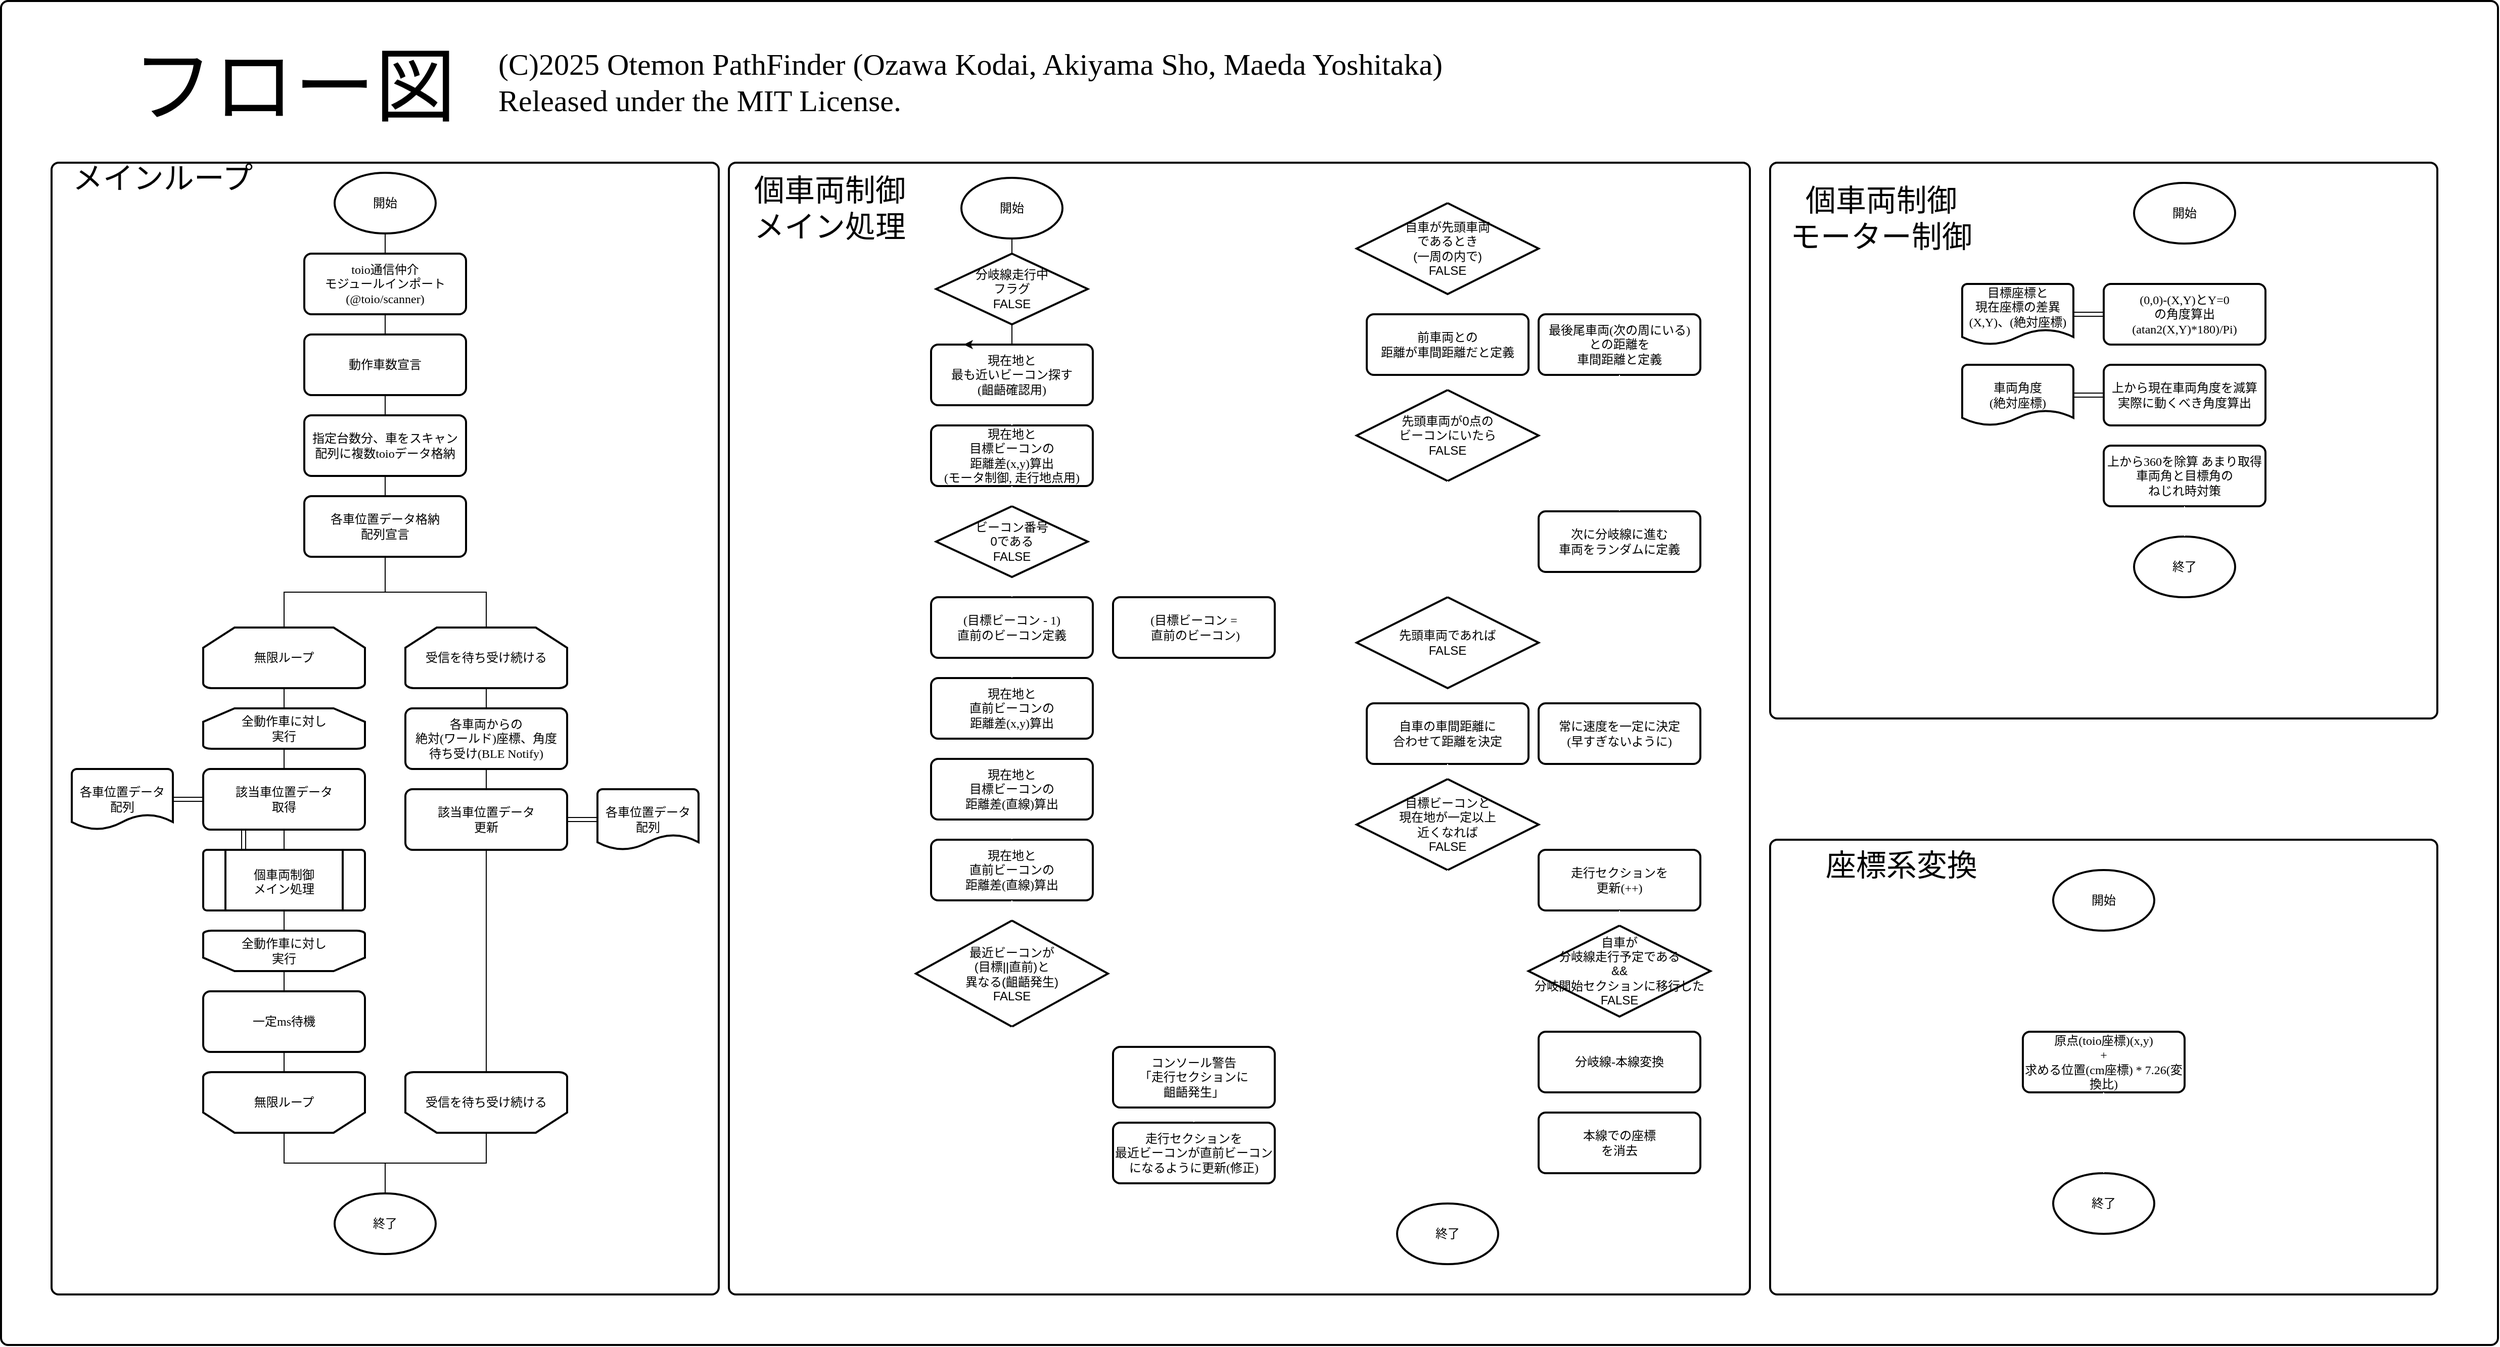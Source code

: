 <mxfile version="26.0.11">
  <diagram id="C5RBs43oDa-KdzZeNtuy" name="Page-1">
    <mxGraphModel dx="5082" dy="3039" grid="1" gridSize="10" guides="1" tooltips="1" connect="1" arrows="1" fold="1" page="1" pageScale="1" pageWidth="827" pageHeight="1169" math="0" shadow="0" adaptiveColors="simple">
      <root>
        <mxCell id="WIyWlLk6GJQsqaUBKTNV-0" />
        <mxCell id="WIyWlLk6GJQsqaUBKTNV-1" parent="WIyWlLk6GJQsqaUBKTNV-0" />
        <mxCell id="FMK7eZoFoLXm6QS3iG0V-78" value="" style="rounded=1;whiteSpace=wrap;html=1;absoluteArcSize=1;arcSize=14;strokeWidth=2;glass=0;fontFamily=Cica;movable=1;resizable=1;rotatable=1;deletable=1;editable=1;locked=0;connectable=1;labelBackgroundColor=none;" parent="WIyWlLk6GJQsqaUBKTNV-1" vertex="1">
          <mxGeometry x="-190" y="-170" width="2470" height="1330" as="geometry" />
        </mxCell>
        <mxCell id="FMK7eZoFoLXm6QS3iG0V-66" value="" style="rounded=1;whiteSpace=wrap;html=1;absoluteArcSize=1;arcSize=14;strokeWidth=2;glass=0;fontFamily=Cica;labelBackgroundColor=none;" parent="WIyWlLk6GJQsqaUBKTNV-1" vertex="1">
          <mxGeometry x="530" y="-10" width="1010" height="1120" as="geometry" />
        </mxCell>
        <mxCell id="FMK7eZoFoLXm6QS3iG0V-54" value="" style="rounded=1;whiteSpace=wrap;html=1;absoluteArcSize=1;arcSize=14;strokeWidth=2;glass=0;fontFamily=Cica;labelBackgroundColor=none;" parent="WIyWlLk6GJQsqaUBKTNV-1" vertex="1">
          <mxGeometry x="-140" y="-10" width="660" height="1120" as="geometry" />
        </mxCell>
        <mxCell id="FMK7eZoFoLXm6QS3iG0V-44" style="edgeStyle=orthogonalEdgeStyle;rounded=0;orthogonalLoop=1;jettySize=auto;html=1;entryX=0.5;entryY=0;entryDx=0;entryDy=0;fontFamily=Cica;endArrow=none;startFill=0;labelBackgroundColor=none;fontColor=default;" parent="WIyWlLk6GJQsqaUBKTNV-1" source="FMK7eZoFoLXm6QS3iG0V-0" target="FMK7eZoFoLXm6QS3iG0V-42" edge="1">
          <mxGeometry relative="1" as="geometry" />
        </mxCell>
        <mxCell id="FMK7eZoFoLXm6QS3iG0V-0" value="&lt;font&gt;開始&lt;/font&gt;" style="strokeWidth=2;html=1;shape=mxgraph.flowchart.start_1;whiteSpace=wrap;hachureGap=4;fontFamily=Cica;labelBackgroundColor=none;" parent="WIyWlLk6GJQsqaUBKTNV-1" vertex="1">
          <mxGeometry x="140" width="100" height="60" as="geometry" />
        </mxCell>
        <mxCell id="FMK7eZoFoLXm6QS3iG0V-1" value="各車位置データ&lt;div&gt;配列&lt;/div&gt;" style="strokeWidth=2;html=1;shape=mxgraph.flowchart.document2;whiteSpace=wrap;size=0.25;hachureGap=4;fontFamily=Cica;labelBackgroundColor=none;" parent="WIyWlLk6GJQsqaUBKTNV-1" vertex="1">
          <mxGeometry x="400" y="610" width="100" height="60" as="geometry" />
        </mxCell>
        <mxCell id="FMK7eZoFoLXm6QS3iG0V-2" value="&lt;font&gt;終了&lt;/font&gt;" style="strokeWidth=2;html=1;shape=mxgraph.flowchart.start_1;whiteSpace=wrap;hachureGap=4;fontFamily=Cica;labelBackgroundColor=none;" parent="WIyWlLk6GJQsqaUBKTNV-1" vertex="1">
          <mxGeometry x="140" y="1010" width="100" height="60" as="geometry" />
        </mxCell>
        <mxCell id="FMK7eZoFoLXm6QS3iG0V-41" style="edgeStyle=orthogonalEdgeStyle;rounded=0;orthogonalLoop=1;jettySize=auto;html=1;exitX=0.5;exitY=1;exitDx=0;exitDy=0;entryX=0.5;entryY=0;entryDx=0;entryDy=0;fontFamily=Cica;endArrow=none;startFill=0;labelBackgroundColor=none;fontColor=default;" parent="WIyWlLk6GJQsqaUBKTNV-1" source="FMK7eZoFoLXm6QS3iG0V-4" target="FMK7eZoFoLXm6QS3iG0V-7" edge="1">
          <mxGeometry relative="1" as="geometry" />
        </mxCell>
        <mxCell id="FMK7eZoFoLXm6QS3iG0V-4" value="&lt;font&gt;指定台数分、車をスキャン&lt;/font&gt;&lt;div&gt;&lt;font&gt;配列に複数toioデータ格納&lt;/font&gt;&lt;/div&gt;" style="rounded=1;whiteSpace=wrap;html=1;absoluteArcSize=1;arcSize=14;strokeWidth=2;fontFamily=Cica;labelBackgroundColor=none;" parent="WIyWlLk6GJQsqaUBKTNV-1" vertex="1">
          <mxGeometry x="110" y="240" width="160" height="60" as="geometry" />
        </mxCell>
        <mxCell id="FMK7eZoFoLXm6QS3iG0V-29" style="edgeStyle=orthogonalEdgeStyle;rounded=0;orthogonalLoop=1;jettySize=auto;html=1;exitX=0.5;exitY=1;exitDx=0;exitDy=0;entryX=0.5;entryY=0;entryDx=0;entryDy=0;fontFamily=Cica;endArrow=none;startFill=0;labelBackgroundColor=none;fontColor=default;" parent="WIyWlLk6GJQsqaUBKTNV-1" source="FMK7eZoFoLXm6QS3iG0V-5" target="FMK7eZoFoLXm6QS3iG0V-25" edge="1">
          <mxGeometry relative="1" as="geometry" />
        </mxCell>
        <mxCell id="FMK7eZoFoLXm6QS3iG0V-5" value="各車両からの&lt;div&gt;絶対(ワールド)&lt;span style=&quot;background-color: transparent; color: light-dark(rgb(0, 0, 0), rgb(255, 255, 255));&quot;&gt;座標、角度&lt;/span&gt;&lt;/div&gt;&lt;div&gt;&lt;span style=&quot;background-color: transparent; color: light-dark(rgb(0, 0, 0), rgb(255, 255, 255));&quot;&gt;待ち受け(BLE Notify)&lt;/span&gt;&lt;/div&gt;" style="rounded=1;whiteSpace=wrap;html=1;absoluteArcSize=1;arcSize=14;strokeWidth=2;fontFamily=Cica;labelBackgroundColor=none;" parent="WIyWlLk6GJQsqaUBKTNV-1" vertex="1">
          <mxGeometry x="210" y="530" width="160" height="60" as="geometry" />
        </mxCell>
        <mxCell id="FMK7eZoFoLXm6QS3iG0V-6" value="&lt;font&gt;一定ms待機&lt;/font&gt;" style="rounded=1;whiteSpace=wrap;html=1;absoluteArcSize=1;arcSize=14;strokeWidth=2;fontFamily=Cica;labelBackgroundColor=none;" parent="WIyWlLk6GJQsqaUBKTNV-1" vertex="1">
          <mxGeometry x="10" y="810" width="160" height="60" as="geometry" />
        </mxCell>
        <mxCell id="FMK7eZoFoLXm6QS3iG0V-46" style="edgeStyle=orthogonalEdgeStyle;rounded=0;orthogonalLoop=1;jettySize=auto;html=1;fontFamily=Cica;endArrow=none;startFill=0;labelBackgroundColor=none;fontColor=default;" parent="WIyWlLk6GJQsqaUBKTNV-1" source="FMK7eZoFoLXm6QS3iG0V-7" target="FMK7eZoFoLXm6QS3iG0V-13" edge="1">
          <mxGeometry relative="1" as="geometry" />
        </mxCell>
        <mxCell id="FMK7eZoFoLXm6QS3iG0V-47" style="edgeStyle=orthogonalEdgeStyle;rounded=0;orthogonalLoop=1;jettySize=auto;html=1;fontFamily=Cica;endArrow=none;startFill=0;labelBackgroundColor=none;fontColor=default;" parent="WIyWlLk6GJQsqaUBKTNV-1" source="FMK7eZoFoLXm6QS3iG0V-7" target="FMK7eZoFoLXm6QS3iG0V-21" edge="1">
          <mxGeometry relative="1" as="geometry" />
        </mxCell>
        <mxCell id="FMK7eZoFoLXm6QS3iG0V-7" value="&lt;font&gt;各車位置データ格納&lt;/font&gt;&lt;div&gt;&lt;font&gt;配列&lt;/font&gt;&lt;span style=&quot;background-color: transparent; color: light-dark(rgb(0, 0, 0), rgb(255, 255, 255));&quot;&gt;宣言&lt;/span&gt;&lt;/div&gt;" style="rounded=1;whiteSpace=wrap;html=1;absoluteArcSize=1;arcSize=14;strokeWidth=2;fontFamily=Cica;labelBackgroundColor=none;" parent="WIyWlLk6GJQsqaUBKTNV-1" vertex="1">
          <mxGeometry x="110" y="320" width="160" height="60" as="geometry" />
        </mxCell>
        <mxCell id="FMK7eZoFoLXm6QS3iG0V-12" value="個車両制御&lt;div&gt;メイン処理&lt;/div&gt;" style="verticalLabelPosition=bottom;verticalAlign=top;html=1;shape=process;whiteSpace=wrap;rounded=1;size=0.14;arcSize=6;spacing=0;spacingBottom=14;spacingTop=-47;strokeWidth=2;fontFamily=Cica;labelBackgroundColor=none;" parent="WIyWlLk6GJQsqaUBKTNV-1" vertex="1">
          <mxGeometry x="10" y="670" width="160" height="60" as="geometry" />
        </mxCell>
        <mxCell id="FMK7eZoFoLXm6QS3iG0V-13" value="無限ループ" style="strokeWidth=2;html=1;shape=mxgraph.flowchart.loop_limit;whiteSpace=wrap;fontFamily=Cica;labelBackgroundColor=none;" parent="WIyWlLk6GJQsqaUBKTNV-1" vertex="1">
          <mxGeometry x="10" y="450" width="160" height="60" as="geometry" />
        </mxCell>
        <mxCell id="FMK7eZoFoLXm6QS3iG0V-37" style="edgeStyle=orthogonalEdgeStyle;rounded=0;orthogonalLoop=1;jettySize=auto;html=1;fontFamily=Cica;endArrow=none;startFill=0;labelBackgroundColor=none;fontColor=default;" parent="WIyWlLk6GJQsqaUBKTNV-1" source="FMK7eZoFoLXm6QS3iG0V-16" target="FMK7eZoFoLXm6QS3iG0V-2" edge="1">
          <mxGeometry relative="1" as="geometry">
            <Array as="points">
              <mxPoint x="90" y="980" />
              <mxPoint x="190" y="980" />
            </Array>
          </mxGeometry>
        </mxCell>
        <mxCell id="FMK7eZoFoLXm6QS3iG0V-16" value="無限ループ" style="strokeWidth=2;html=1;shape=mxgraph.flowchart.loop_limit;whiteSpace=wrap;flipH=1;flipV=1;fontFamily=Cica;labelBackgroundColor=none;" parent="WIyWlLk6GJQsqaUBKTNV-1" vertex="1">
          <mxGeometry x="10" y="890" width="160" height="60" as="geometry" />
        </mxCell>
        <mxCell id="FMK7eZoFoLXm6QS3iG0V-40" style="edgeStyle=orthogonalEdgeStyle;rounded=0;orthogonalLoop=1;jettySize=auto;html=1;entryX=0.5;entryY=0;entryDx=0;entryDy=0;fontFamily=Cica;endArrow=none;startFill=0;labelBackgroundColor=none;fontColor=default;" parent="WIyWlLk6GJQsqaUBKTNV-1" source="FMK7eZoFoLXm6QS3iG0V-17" target="FMK7eZoFoLXm6QS3iG0V-4" edge="1">
          <mxGeometry relative="1" as="geometry" />
        </mxCell>
        <mxCell id="FMK7eZoFoLXm6QS3iG0V-17" value="動作車数宣言" style="rounded=1;whiteSpace=wrap;html=1;absoluteArcSize=1;arcSize=14;strokeWidth=2;fontFamily=Cica;labelBackgroundColor=none;" parent="WIyWlLk6GJQsqaUBKTNV-1" vertex="1">
          <mxGeometry x="110" y="160" width="160" height="60" as="geometry" />
        </mxCell>
        <mxCell id="FMK7eZoFoLXm6QS3iG0V-32" style="edgeStyle=orthogonalEdgeStyle;rounded=0;orthogonalLoop=1;jettySize=auto;html=1;exitX=0.5;exitY=1;exitDx=0;exitDy=0;exitPerimeter=0;entryX=0.5;entryY=0;entryDx=0;entryDy=0;fontFamily=Cica;endArrow=none;startFill=0;labelBackgroundColor=none;fontColor=default;" parent="WIyWlLk6GJQsqaUBKTNV-1" source="FMK7eZoFoLXm6QS3iG0V-18" target="FMK7eZoFoLXm6QS3iG0V-27" edge="1">
          <mxGeometry relative="1" as="geometry" />
        </mxCell>
        <mxCell id="FMK7eZoFoLXm6QS3iG0V-18" value="全動作車に対し&lt;div&gt;実行&lt;/div&gt;" style="strokeWidth=2;html=1;shape=mxgraph.flowchart.loop_limit;whiteSpace=wrap;fontFamily=Cica;labelBackgroundColor=none;" parent="WIyWlLk6GJQsqaUBKTNV-1" vertex="1">
          <mxGeometry x="10" y="530" width="160" height="40" as="geometry" />
        </mxCell>
        <mxCell id="FMK7eZoFoLXm6QS3iG0V-35" style="edgeStyle=orthogonalEdgeStyle;rounded=0;orthogonalLoop=1;jettySize=auto;html=1;exitX=0.5;exitY=0;exitDx=0;exitDy=0;exitPerimeter=0;entryX=0.5;entryY=0;entryDx=0;entryDy=0;fontFamily=Cica;endArrow=none;startFill=0;labelBackgroundColor=none;fontColor=default;" parent="WIyWlLk6GJQsqaUBKTNV-1" source="FMK7eZoFoLXm6QS3iG0V-20" target="FMK7eZoFoLXm6QS3iG0V-6" edge="1">
          <mxGeometry relative="1" as="geometry" />
        </mxCell>
        <mxCell id="FMK7eZoFoLXm6QS3iG0V-20" value="全動作車に対し&lt;div&gt;実行&lt;/div&gt;" style="strokeWidth=2;html=1;shape=mxgraph.flowchart.loop_limit;whiteSpace=wrap;flipV=1;fontFamily=Cica;labelBackgroundColor=none;" parent="WIyWlLk6GJQsqaUBKTNV-1" vertex="1">
          <mxGeometry x="10" y="750" width="160" height="40" as="geometry" />
        </mxCell>
        <mxCell id="FMK7eZoFoLXm6QS3iG0V-30" style="edgeStyle=orthogonalEdgeStyle;rounded=0;orthogonalLoop=1;jettySize=auto;html=1;exitX=0.5;exitY=1;exitDx=0;exitDy=0;exitPerimeter=0;entryX=0.5;entryY=0;entryDx=0;entryDy=0;fontFamily=Cica;endArrow=none;startFill=0;labelBackgroundColor=none;fontColor=default;" parent="WIyWlLk6GJQsqaUBKTNV-1" source="FMK7eZoFoLXm6QS3iG0V-21" target="FMK7eZoFoLXm6QS3iG0V-5" edge="1">
          <mxGeometry relative="1" as="geometry" />
        </mxCell>
        <mxCell id="FMK7eZoFoLXm6QS3iG0V-21" value="受信を待ち受け続ける" style="strokeWidth=2;html=1;shape=mxgraph.flowchart.loop_limit;whiteSpace=wrap;fontFamily=Cica;labelBackgroundColor=none;" parent="WIyWlLk6GJQsqaUBKTNV-1" vertex="1">
          <mxGeometry x="210" y="450" width="160" height="60" as="geometry" />
        </mxCell>
        <mxCell id="FMK7eZoFoLXm6QS3iG0V-22" value="受信を待ち受け続ける" style="strokeWidth=2;html=1;shape=mxgraph.flowchart.loop_limit;whiteSpace=wrap;flipH=1;flipV=1;fontFamily=Cica;labelBackgroundColor=none;" parent="WIyWlLk6GJQsqaUBKTNV-1" vertex="1">
          <mxGeometry x="210" y="890" width="160" height="60" as="geometry" />
        </mxCell>
        <mxCell id="FMK7eZoFoLXm6QS3iG0V-25" value="&lt;font&gt;該当車位置データ&lt;/font&gt;&lt;div&gt;更新&lt;/div&gt;" style="rounded=1;whiteSpace=wrap;html=1;absoluteArcSize=1;arcSize=14;strokeWidth=2;fontFamily=Cica;labelBackgroundColor=none;" parent="WIyWlLk6GJQsqaUBKTNV-1" vertex="1">
          <mxGeometry x="210" y="610" width="160" height="60" as="geometry" />
        </mxCell>
        <mxCell id="FMK7eZoFoLXm6QS3iG0V-33" style="edgeStyle=orthogonalEdgeStyle;rounded=0;orthogonalLoop=1;jettySize=auto;html=1;exitX=0.5;exitY=1;exitDx=0;exitDy=0;entryX=0.5;entryY=0;entryDx=0;entryDy=0;fontFamily=Cica;endArrow=none;startFill=0;labelBackgroundColor=none;fontColor=default;" parent="WIyWlLk6GJQsqaUBKTNV-1" source="FMK7eZoFoLXm6QS3iG0V-27" target="FMK7eZoFoLXm6QS3iG0V-12" edge="1">
          <mxGeometry relative="1" as="geometry" />
        </mxCell>
        <mxCell id="FMK7eZoFoLXm6QS3iG0V-51" style="edgeStyle=orthogonalEdgeStyle;rounded=0;orthogonalLoop=1;jettySize=auto;html=1;exitX=0.25;exitY=1;exitDx=0;exitDy=0;entryX=0.25;entryY=0;entryDx=0;entryDy=0;shape=link;fontFamily=Cica;labelBackgroundColor=none;fontColor=default;" parent="WIyWlLk6GJQsqaUBKTNV-1" source="FMK7eZoFoLXm6QS3iG0V-27" target="FMK7eZoFoLXm6QS3iG0V-12" edge="1">
          <mxGeometry relative="1" as="geometry" />
        </mxCell>
        <mxCell id="FMK7eZoFoLXm6QS3iG0V-27" value="&lt;font&gt;該当車位置データ&lt;/font&gt;&lt;div&gt;取得&lt;/div&gt;" style="rounded=1;whiteSpace=wrap;html=1;absoluteArcSize=1;arcSize=14;strokeWidth=2;fontFamily=Cica;labelBackgroundColor=none;" parent="WIyWlLk6GJQsqaUBKTNV-1" vertex="1">
          <mxGeometry x="10" y="590" width="160" height="60" as="geometry" />
        </mxCell>
        <mxCell id="FMK7eZoFoLXm6QS3iG0V-28" style="edgeStyle=orthogonalEdgeStyle;rounded=0;orthogonalLoop=1;jettySize=auto;html=1;entryX=0.5;entryY=1;entryDx=0;entryDy=0;entryPerimeter=0;fontFamily=Cica;endArrow=none;startFill=0;labelBackgroundColor=none;fontColor=default;" parent="WIyWlLk6GJQsqaUBKTNV-1" source="FMK7eZoFoLXm6QS3iG0V-25" target="FMK7eZoFoLXm6QS3iG0V-22" edge="1">
          <mxGeometry relative="1" as="geometry" />
        </mxCell>
        <mxCell id="FMK7eZoFoLXm6QS3iG0V-31" style="edgeStyle=orthogonalEdgeStyle;rounded=0;orthogonalLoop=1;jettySize=auto;html=1;exitX=0.5;exitY=1;exitDx=0;exitDy=0;exitPerimeter=0;entryX=0.5;entryY=0;entryDx=0;entryDy=0;entryPerimeter=0;fontFamily=Cica;endArrow=none;startFill=0;labelBackgroundColor=none;fontColor=default;" parent="WIyWlLk6GJQsqaUBKTNV-1" source="FMK7eZoFoLXm6QS3iG0V-13" target="FMK7eZoFoLXm6QS3iG0V-18" edge="1">
          <mxGeometry relative="1" as="geometry" />
        </mxCell>
        <mxCell id="FMK7eZoFoLXm6QS3iG0V-34" style="edgeStyle=orthogonalEdgeStyle;rounded=0;orthogonalLoop=1;jettySize=auto;html=1;exitX=0.5;exitY=1;exitDx=0;exitDy=0;entryX=0.5;entryY=1;entryDx=0;entryDy=0;entryPerimeter=0;fontFamily=Cica;endArrow=none;startFill=0;labelBackgroundColor=none;fontColor=default;" parent="WIyWlLk6GJQsqaUBKTNV-1" source="FMK7eZoFoLXm6QS3iG0V-12" target="FMK7eZoFoLXm6QS3iG0V-20" edge="1">
          <mxGeometry relative="1" as="geometry" />
        </mxCell>
        <mxCell id="FMK7eZoFoLXm6QS3iG0V-36" style="edgeStyle=orthogonalEdgeStyle;rounded=0;orthogonalLoop=1;jettySize=auto;html=1;exitX=0.5;exitY=1;exitDx=0;exitDy=0;entryX=0.5;entryY=1;entryDx=0;entryDy=0;entryPerimeter=0;fontFamily=Cica;endArrow=none;startFill=0;labelBackgroundColor=none;fontColor=default;" parent="WIyWlLk6GJQsqaUBKTNV-1" source="FMK7eZoFoLXm6QS3iG0V-6" target="FMK7eZoFoLXm6QS3iG0V-16" edge="1">
          <mxGeometry relative="1" as="geometry" />
        </mxCell>
        <mxCell id="FMK7eZoFoLXm6QS3iG0V-38" style="edgeStyle=orthogonalEdgeStyle;rounded=0;orthogonalLoop=1;jettySize=auto;html=1;entryX=0.5;entryY=0;entryDx=0;entryDy=0;entryPerimeter=0;fontFamily=Cica;endArrow=none;startFill=0;labelBackgroundColor=none;fontColor=default;" parent="WIyWlLk6GJQsqaUBKTNV-1" source="FMK7eZoFoLXm6QS3iG0V-22" target="FMK7eZoFoLXm6QS3iG0V-2" edge="1">
          <mxGeometry relative="1" as="geometry">
            <Array as="points">
              <mxPoint x="290" y="980" />
              <mxPoint x="190" y="980" />
            </Array>
          </mxGeometry>
        </mxCell>
        <mxCell id="FMK7eZoFoLXm6QS3iG0V-43" style="edgeStyle=orthogonalEdgeStyle;rounded=0;orthogonalLoop=1;jettySize=auto;html=1;entryX=0.5;entryY=0;entryDx=0;entryDy=0;fontFamily=Cica;endArrow=none;startFill=0;labelBackgroundColor=none;fontColor=default;" parent="WIyWlLk6GJQsqaUBKTNV-1" source="FMK7eZoFoLXm6QS3iG0V-42" target="FMK7eZoFoLXm6QS3iG0V-17" edge="1">
          <mxGeometry relative="1" as="geometry" />
        </mxCell>
        <mxCell id="FMK7eZoFoLXm6QS3iG0V-42" value="&lt;div&gt;toio通信仲介&lt;/div&gt;モジュールインポート&lt;div&gt;(@toio/scanner)&lt;/div&gt;" style="rounded=1;whiteSpace=wrap;html=1;absoluteArcSize=1;arcSize=14;strokeWidth=2;fontFamily=Cica;labelBackgroundColor=none;" parent="WIyWlLk6GJQsqaUBKTNV-1" vertex="1">
          <mxGeometry x="110" y="80" width="160" height="60" as="geometry" />
        </mxCell>
        <mxCell id="FMK7eZoFoLXm6QS3iG0V-48" style="edgeStyle=orthogonalEdgeStyle;rounded=0;orthogonalLoop=1;jettySize=auto;html=1;entryX=0;entryY=0.5;entryDx=0;entryDy=0;entryPerimeter=0;shape=link;endArrow=block;endFill=0;endWidth=7.949;fontFamily=Cica;labelBackgroundColor=none;fontColor=default;" parent="WIyWlLk6GJQsqaUBKTNV-1" source="FMK7eZoFoLXm6QS3iG0V-25" target="FMK7eZoFoLXm6QS3iG0V-1" edge="1">
          <mxGeometry relative="1" as="geometry" />
        </mxCell>
        <mxCell id="FMK7eZoFoLXm6QS3iG0V-50" style="edgeStyle=orthogonalEdgeStyle;rounded=0;orthogonalLoop=1;jettySize=auto;html=1;entryX=0;entryY=0.5;entryDx=0;entryDy=0;shape=link;fontFamily=Cica;labelBackgroundColor=none;fontColor=default;" parent="WIyWlLk6GJQsqaUBKTNV-1" source="FMK7eZoFoLXm6QS3iG0V-49" target="FMK7eZoFoLXm6QS3iG0V-27" edge="1">
          <mxGeometry relative="1" as="geometry" />
        </mxCell>
        <mxCell id="FMK7eZoFoLXm6QS3iG0V-49" value="各車位置データ&lt;div&gt;配列&lt;/div&gt;" style="strokeWidth=2;html=1;shape=mxgraph.flowchart.document2;whiteSpace=wrap;size=0.25;hachureGap=4;fontFamily=Cica;labelBackgroundColor=none;" parent="WIyWlLk6GJQsqaUBKTNV-1" vertex="1">
          <mxGeometry x="-120" y="590" width="100" height="60" as="geometry" />
        </mxCell>
        <mxCell id="FMK7eZoFoLXm6QS3iG0V-55" value="メインループ" style="text;html=1;align=center;verticalAlign=middle;whiteSpace=wrap;rounded=0;fontSize=30;fontFamily=Cica;labelBackgroundColor=none;" parent="WIyWlLk6GJQsqaUBKTNV-1" vertex="1">
          <mxGeometry x="-140" y="-10" width="220" height="30" as="geometry" />
        </mxCell>
        <mxCell id="FMK7eZoFoLXm6QS3iG0V-67" value="個車両制御&lt;div&gt;メイン処理&lt;/div&gt;" style="text;html=1;align=center;verticalAlign=middle;whiteSpace=wrap;rounded=0;fontSize=30;fontFamily=Cica;labelBackgroundColor=none;" parent="WIyWlLk6GJQsqaUBKTNV-1" vertex="1">
          <mxGeometry x="520" y="20" width="220" height="30" as="geometry" />
        </mxCell>
        <mxCell id="FMK7eZoFoLXm6QS3iG0V-71" value="" style="rounded=1;whiteSpace=wrap;html=1;absoluteArcSize=1;arcSize=14;strokeWidth=2;glass=0;fontFamily=Cica;labelBackgroundColor=none;" parent="WIyWlLk6GJQsqaUBKTNV-1" vertex="1">
          <mxGeometry x="1560" y="660" width="660" height="450" as="geometry" />
        </mxCell>
        <mxCell id="FMK7eZoFoLXm6QS3iG0V-72" value="座標系変換" style="text;html=1;align=center;verticalAlign=middle;whiteSpace=wrap;rounded=0;fontSize=30;fontFamily=Cica;labelBackgroundColor=none;" parent="WIyWlLk6GJQsqaUBKTNV-1" vertex="1">
          <mxGeometry x="1580" y="670" width="220" height="30" as="geometry" />
        </mxCell>
        <mxCell id="FMK7eZoFoLXm6QS3iG0V-74" value="" style="rounded=1;whiteSpace=wrap;html=1;absoluteArcSize=1;arcSize=14;strokeWidth=2;glass=0;fontFamily=Cica;labelBackgroundColor=none;" parent="WIyWlLk6GJQsqaUBKTNV-1" vertex="1">
          <mxGeometry x="1560" y="-10" width="660" height="550" as="geometry" />
        </mxCell>
        <mxCell id="L8Lop2tEL91XdPSlN_RX-64" style="edgeStyle=orthogonalEdgeStyle;rounded=0;orthogonalLoop=1;jettySize=auto;html=1;entryX=0.5;entryY=0;entryDx=0;entryDy=0;strokeColor=#FFFFFF;fontColor=#FFFFFF;" parent="WIyWlLk6GJQsqaUBKTNV-1" source="FMK7eZoFoLXm6QS3iG0V-56" target="FMK7eZoFoLXm6QS3iG0V-60" edge="1">
          <mxGeometry relative="1" as="geometry" />
        </mxCell>
        <mxCell id="FMK7eZoFoLXm6QS3iG0V-56" value="開始" style="strokeWidth=2;html=1;shape=mxgraph.flowchart.start_1;whiteSpace=wrap;hachureGap=4;fontFamily=Cica;labelBackgroundColor=none;" parent="WIyWlLk6GJQsqaUBKTNV-1" vertex="1">
          <mxGeometry x="1920" y="10" width="100" height="60" as="geometry" />
        </mxCell>
        <mxCell id="FMK7eZoFoLXm6QS3iG0V-61" style="edgeStyle=orthogonalEdgeStyle;rounded=0;orthogonalLoop=1;jettySize=auto;html=1;fontFamily=Cica;endArrow=none;startFill=0;shape=link;labelBackgroundColor=none;fontColor=default;" parent="WIyWlLk6GJQsqaUBKTNV-1" source="FMK7eZoFoLXm6QS3iG0V-57" target="FMK7eZoFoLXm6QS3iG0V-60" edge="1">
          <mxGeometry relative="1" as="geometry" />
        </mxCell>
        <mxCell id="FMK7eZoFoLXm6QS3iG0V-57" value="目標座標と&lt;div&gt;現在座標の差異(X,Y)、(絶対座標)&lt;/div&gt;&lt;div&gt;&lt;div&gt;&lt;br&gt;&lt;/div&gt;&lt;/div&gt;" style="strokeWidth=2;html=1;shape=mxgraph.flowchart.document2;whiteSpace=wrap;size=0.25;hachureGap=4;fontFamily=Cica;labelBackgroundColor=none;" parent="WIyWlLk6GJQsqaUBKTNV-1" vertex="1">
          <mxGeometry x="1750" y="110" width="110" height="60" as="geometry" />
        </mxCell>
        <mxCell id="FMK7eZoFoLXm6QS3iG0V-65" style="edgeStyle=orthogonalEdgeStyle;rounded=0;orthogonalLoop=1;jettySize=auto;html=1;entryX=0;entryY=0.5;entryDx=0;entryDy=0;fontFamily=Cica;endArrow=none;startFill=0;shape=link;labelBackgroundColor=none;fontColor=default;" parent="WIyWlLk6GJQsqaUBKTNV-1" source="FMK7eZoFoLXm6QS3iG0V-58" target="FMK7eZoFoLXm6QS3iG0V-62" edge="1">
          <mxGeometry relative="1" as="geometry" />
        </mxCell>
        <mxCell id="FMK7eZoFoLXm6QS3iG0V-58" value="車両角度&lt;br&gt;&lt;div&gt;&lt;div&gt;(絶対座標)&lt;/div&gt;&lt;/div&gt;" style="strokeWidth=2;html=1;shape=mxgraph.flowchart.document2;whiteSpace=wrap;size=0.25;hachureGap=4;fontFamily=Cica;labelBackgroundColor=none;" parent="WIyWlLk6GJQsqaUBKTNV-1" vertex="1">
          <mxGeometry x="1750" y="190" width="110" height="60" as="geometry" />
        </mxCell>
        <mxCell id="L8Lop2tEL91XdPSlN_RX-65" style="edgeStyle=orthogonalEdgeStyle;rounded=0;orthogonalLoop=1;jettySize=auto;html=1;exitX=0.5;exitY=1;exitDx=0;exitDy=0;entryX=0.5;entryY=0;entryDx=0;entryDy=0;strokeColor=#FFFFFF;fontColor=#FFFFFF;" parent="WIyWlLk6GJQsqaUBKTNV-1" source="FMK7eZoFoLXm6QS3iG0V-60" target="FMK7eZoFoLXm6QS3iG0V-62" edge="1">
          <mxGeometry relative="1" as="geometry" />
        </mxCell>
        <mxCell id="FMK7eZoFoLXm6QS3iG0V-60" value="&lt;div&gt;(0,0)-(X,Y)とY=0&lt;/div&gt;&lt;div&gt;の角度算出&lt;/div&gt;(atan2(X,Y)*180)/Pi)" style="rounded=1;whiteSpace=wrap;html=1;absoluteArcSize=1;arcSize=14;strokeWidth=2;fontFamily=Cica;labelBackgroundColor=none;" parent="WIyWlLk6GJQsqaUBKTNV-1" vertex="1">
          <mxGeometry x="1890" y="110" width="160" height="60" as="geometry" />
        </mxCell>
        <mxCell id="L8Lop2tEL91XdPSlN_RX-66" style="edgeStyle=orthogonalEdgeStyle;rounded=0;orthogonalLoop=1;jettySize=auto;html=1;exitX=0.5;exitY=1;exitDx=0;exitDy=0;entryX=0.5;entryY=0;entryDx=0;entryDy=0;strokeColor=#FFFFFF;fontColor=#FFFFFF;" parent="WIyWlLk6GJQsqaUBKTNV-1" source="FMK7eZoFoLXm6QS3iG0V-62" target="FMK7eZoFoLXm6QS3iG0V-63" edge="1">
          <mxGeometry relative="1" as="geometry" />
        </mxCell>
        <mxCell id="FMK7eZoFoLXm6QS3iG0V-62" value="上から現在車両角度を減算&lt;div&gt;実際に動くべき角度算出&lt;/div&gt;" style="rounded=1;whiteSpace=wrap;html=1;absoluteArcSize=1;arcSize=14;strokeWidth=2;fontFamily=Cica;labelBackgroundColor=none;" parent="WIyWlLk6GJQsqaUBKTNV-1" vertex="1">
          <mxGeometry x="1890" y="190" width="160" height="60" as="geometry" />
        </mxCell>
        <mxCell id="FMK7eZoFoLXm6QS3iG0V-63" value="上から360を除算 あまり取得&lt;div&gt;車両角と目標角の&lt;/div&gt;&lt;div&gt;ねじれ時対策&lt;/div&gt;" style="rounded=1;whiteSpace=wrap;html=1;absoluteArcSize=1;arcSize=14;strokeWidth=2;fontFamily=Cica;labelBackgroundColor=none;" parent="WIyWlLk6GJQsqaUBKTNV-1" vertex="1">
          <mxGeometry x="1890" y="270" width="160" height="60" as="geometry" />
        </mxCell>
        <mxCell id="FMK7eZoFoLXm6QS3iG0V-79" value="&lt;span style=&quot;background-color: transparent; color: light-dark(rgb(0, 0, 0), rgb(255, 255, 255));&quot;&gt;&lt;font style=&quot;font-size: 80px;&quot;&gt;フロー図&lt;/font&gt;&lt;/span&gt;" style="text;html=1;align=center;verticalAlign=middle;whiteSpace=wrap;rounded=0;fontSize=30;fontFamily=Cica;labelBackgroundColor=none;" parent="WIyWlLk6GJQsqaUBKTNV-1" vertex="1">
          <mxGeometry x="-160" y="-100" width="520" height="30" as="geometry" />
        </mxCell>
        <mxCell id="FMK7eZoFoLXm6QS3iG0V-80" value="&lt;div&gt;&lt;font&gt;(C)2025 Otemon PathFinder (Ozawa Kodai, Akiyama Sho, Maeda Yoshitaka)&lt;/font&gt;&lt;/div&gt;&lt;font&gt;Released under the MIT License.&lt;/font&gt;" style="text;html=1;align=left;verticalAlign=middle;whiteSpace=wrap;rounded=0;fontSize=30;fontFamily=Cica;labelBackgroundColor=none;" parent="WIyWlLk6GJQsqaUBKTNV-1" vertex="1">
          <mxGeometry x="300" y="-150" width="1210" height="120" as="geometry" />
        </mxCell>
        <mxCell id="L8Lop2tEL91XdPSlN_RX-41" style="edgeStyle=orthogonalEdgeStyle;rounded=0;orthogonalLoop=1;jettySize=auto;html=1;exitX=0.5;exitY=1;exitDx=0;exitDy=0;entryX=0.5;entryY=0;entryDx=0;entryDy=0;strokeColor=#FFFFFF;fontColor=#FFFFFF;" parent="WIyWlLk6GJQsqaUBKTNV-1" source="gO6_xxzgoAdZ1d24uuFu-6" target="L8Lop2tEL91XdPSlN_RX-11" edge="1">
          <mxGeometry relative="1" as="geometry" />
        </mxCell>
        <mxCell id="gO6_xxzgoAdZ1d24uuFu-6" value="現在地と&lt;div&gt;直前ビーコンの&lt;/div&gt;&lt;div&gt;距離差(x,y)算出&lt;/div&gt;" style="rounded=1;whiteSpace=wrap;html=1;absoluteArcSize=1;arcSize=14;strokeWidth=2;fontFamily=Cica;labelBackgroundColor=none;" parent="WIyWlLk6GJQsqaUBKTNV-1" vertex="1">
          <mxGeometry x="730" y="500" width="160" height="60" as="geometry" />
        </mxCell>
        <mxCell id="L8Lop2tEL91XdPSlN_RX-1" value="個車両制御&lt;div&gt;モーター制御&lt;/div&gt;" style="text;html=1;align=center;verticalAlign=middle;whiteSpace=wrap;rounded=0;fontSize=30;fontFamily=Cica;labelBackgroundColor=none;" parent="WIyWlLk6GJQsqaUBKTNV-1" vertex="1">
          <mxGeometry x="1560" y="30" width="220" height="30" as="geometry" />
        </mxCell>
        <mxCell id="L8Lop2tEL91XdPSlN_RX-2" value="&lt;font&gt;開始&lt;/font&gt;" style="strokeWidth=2;html=1;shape=mxgraph.flowchart.start_1;whiteSpace=wrap;hachureGap=4;fontFamily=Cica;labelBackgroundColor=none;" parent="WIyWlLk6GJQsqaUBKTNV-1" vertex="1">
          <mxGeometry x="760" y="5" width="100" height="60" as="geometry" />
        </mxCell>
        <mxCell id="L8Lop2tEL91XdPSlN_RX-3" value="分岐線走行中&lt;div&gt;フラグ&lt;/div&gt;&lt;div&gt;FALSE&lt;/div&gt;" style="strokeWidth=2;html=1;shape=mxgraph.flowchart.decision;whiteSpace=wrap;labelBackgroundColor=none;" parent="WIyWlLk6GJQsqaUBKTNV-1" vertex="1">
          <mxGeometry x="735" y="80" width="150" height="70" as="geometry" />
        </mxCell>
        <mxCell id="L8Lop2tEL91XdPSlN_RX-4" value="現在地と&lt;div&gt;目標ビーコンの&lt;/div&gt;&lt;div&gt;距離差(x,y)算出&lt;/div&gt;&lt;div&gt;(モータ制御, 走行地点用)&lt;/div&gt;" style="rounded=1;whiteSpace=wrap;html=1;absoluteArcSize=1;arcSize=14;strokeWidth=2;fontFamily=Cica;labelBackgroundColor=none;" parent="WIyWlLk6GJQsqaUBKTNV-1" vertex="1">
          <mxGeometry x="730" y="250" width="160" height="60" as="geometry" />
        </mxCell>
        <mxCell id="L8Lop2tEL91XdPSlN_RX-32" value="" style="edgeStyle=orthogonalEdgeStyle;rounded=0;orthogonalLoop=1;jettySize=auto;html=1;strokeColor=#FFFFFF;fontColor=#FFFFFF;" parent="WIyWlLk6GJQsqaUBKTNV-1" source="L8Lop2tEL91XdPSlN_RX-5" target="L8Lop2tEL91XdPSlN_RX-3" edge="1">
          <mxGeometry relative="1" as="geometry" />
        </mxCell>
        <mxCell id="L8Lop2tEL91XdPSlN_RX-35" style="edgeStyle=orthogonalEdgeStyle;rounded=0;orthogonalLoop=1;jettySize=auto;html=1;exitX=0.5;exitY=1;exitDx=0;exitDy=0;strokeColor=#FFFFFF;fontColor=#FFFFFF;" parent="WIyWlLk6GJQsqaUBKTNV-1" source="L8Lop2tEL91XdPSlN_RX-5" target="L8Lop2tEL91XdPSlN_RX-4" edge="1">
          <mxGeometry relative="1" as="geometry" />
        </mxCell>
        <mxCell id="L8Lop2tEL91XdPSlN_RX-5" value="&lt;div&gt;現在地と&lt;/div&gt;最も近いビーコン探す&lt;div&gt;(齟齬確認用)&lt;/div&gt;" style="rounded=1;whiteSpace=wrap;html=1;absoluteArcSize=1;arcSize=14;strokeWidth=2;fontFamily=Cica;labelBackgroundColor=none;" parent="WIyWlLk6GJQsqaUBKTNV-1" vertex="1">
          <mxGeometry x="730" y="170" width="160" height="60" as="geometry" />
        </mxCell>
        <mxCell id="L8Lop2tEL91XdPSlN_RX-7" value="現在地と&lt;div&gt;直前ビーコンの&lt;/div&gt;&lt;div&gt;距離差(直線)算出&lt;/div&gt;" style="rounded=1;whiteSpace=wrap;html=1;absoluteArcSize=1;arcSize=14;strokeWidth=2;fontFamily=Cica;labelBackgroundColor=none;" parent="WIyWlLk6GJQsqaUBKTNV-1" vertex="1">
          <mxGeometry x="730" y="660" width="160" height="60" as="geometry" />
        </mxCell>
        <mxCell id="L8Lop2tEL91XdPSlN_RX-40" style="edgeStyle=orthogonalEdgeStyle;rounded=0;orthogonalLoop=1;jettySize=auto;html=1;exitX=0.5;exitY=1;exitDx=0;exitDy=0;entryX=0.5;entryY=0;entryDx=0;entryDy=0;strokeColor=#FFFFFF;fontColor=#FFFFFF;" parent="WIyWlLk6GJQsqaUBKTNV-1" source="L8Lop2tEL91XdPSlN_RX-8" target="gO6_xxzgoAdZ1d24uuFu-6" edge="1">
          <mxGeometry relative="1" as="geometry" />
        </mxCell>
        <mxCell id="L8Lop2tEL91XdPSlN_RX-8" value="(目標ビーコン - 1)&lt;div&gt;直前のビーコン定義&lt;/div&gt;" style="rounded=1;whiteSpace=wrap;html=1;absoluteArcSize=1;arcSize=14;strokeWidth=2;fontFamily=Cica;labelBackgroundColor=none;" parent="WIyWlLk6GJQsqaUBKTNV-1" vertex="1">
          <mxGeometry x="730" y="420" width="160" height="60" as="geometry" />
        </mxCell>
        <mxCell id="L8Lop2tEL91XdPSlN_RX-38" style="edgeStyle=orthogonalEdgeStyle;rounded=0;orthogonalLoop=1;jettySize=auto;html=1;exitX=0.5;exitY=1;exitDx=0;exitDy=0;exitPerimeter=0;entryX=0.5;entryY=0;entryDx=0;entryDy=0;strokeColor=#FFFFFF;fontColor=#FFFFFF;" parent="WIyWlLk6GJQsqaUBKTNV-1" source="L8Lop2tEL91XdPSlN_RX-9" target="L8Lop2tEL91XdPSlN_RX-8" edge="1">
          <mxGeometry relative="1" as="geometry" />
        </mxCell>
        <mxCell id="L8Lop2tEL91XdPSlN_RX-39" style="edgeStyle=orthogonalEdgeStyle;rounded=0;orthogonalLoop=1;jettySize=auto;html=1;exitX=1;exitY=0.5;exitDx=0;exitDy=0;exitPerimeter=0;strokeColor=#FFFFFF;fontColor=#FFFFFF;" parent="WIyWlLk6GJQsqaUBKTNV-1" source="L8Lop2tEL91XdPSlN_RX-9" target="L8Lop2tEL91XdPSlN_RX-10" edge="1">
          <mxGeometry relative="1" as="geometry" />
        </mxCell>
        <mxCell id="L8Lop2tEL91XdPSlN_RX-9" value="ビーコン番号&lt;div&gt;0である&lt;/div&gt;&lt;div&gt;FALSE&lt;/div&gt;" style="strokeWidth=2;html=1;shape=mxgraph.flowchart.decision;whiteSpace=wrap;labelBackgroundColor=none;" parent="WIyWlLk6GJQsqaUBKTNV-1" vertex="1">
          <mxGeometry x="735" y="330" width="150" height="70" as="geometry" />
        </mxCell>
        <mxCell id="L8Lop2tEL91XdPSlN_RX-10" value="(目標ビーコン =&lt;div&gt;&amp;nbsp;直前のビーコン)&lt;/div&gt;" style="rounded=1;whiteSpace=wrap;html=1;absoluteArcSize=1;arcSize=14;strokeWidth=2;fontFamily=Cica;labelBackgroundColor=none;" parent="WIyWlLk6GJQsqaUBKTNV-1" vertex="1">
          <mxGeometry x="910" y="420" width="160" height="60" as="geometry" />
        </mxCell>
        <mxCell id="L8Lop2tEL91XdPSlN_RX-42" style="edgeStyle=orthogonalEdgeStyle;rounded=0;orthogonalLoop=1;jettySize=auto;html=1;exitX=0.5;exitY=1;exitDx=0;exitDy=0;entryX=0.5;entryY=0;entryDx=0;entryDy=0;strokeColor=#FFFFFF;fontColor=#FFFFFF;" parent="WIyWlLk6GJQsqaUBKTNV-1" source="L8Lop2tEL91XdPSlN_RX-11" target="L8Lop2tEL91XdPSlN_RX-7" edge="1">
          <mxGeometry relative="1" as="geometry" />
        </mxCell>
        <mxCell id="L8Lop2tEL91XdPSlN_RX-11" value="現在地と&lt;div&gt;目標ビーコンの&lt;/div&gt;&lt;div&gt;距離差(直線)算出&lt;/div&gt;" style="rounded=1;whiteSpace=wrap;html=1;absoluteArcSize=1;arcSize=14;strokeWidth=2;fontFamily=Cica;labelBackgroundColor=none;" parent="WIyWlLk6GJQsqaUBKTNV-1" vertex="1">
          <mxGeometry x="730" y="580" width="160" height="60" as="geometry" />
        </mxCell>
        <mxCell id="L8Lop2tEL91XdPSlN_RX-44" style="edgeStyle=orthogonalEdgeStyle;rounded=0;orthogonalLoop=1;jettySize=auto;html=1;exitX=1;exitY=0.5;exitDx=0;exitDy=0;exitPerimeter=0;entryX=0.5;entryY=0;entryDx=0;entryDy=0;strokeColor=#FFFFFF;fontColor=#FFFFFF;" parent="WIyWlLk6GJQsqaUBKTNV-1" source="L8Lop2tEL91XdPSlN_RX-12" target="L8Lop2tEL91XdPSlN_RX-14" edge="1">
          <mxGeometry relative="1" as="geometry" />
        </mxCell>
        <mxCell id="L8Lop2tEL91XdPSlN_RX-12" value="最近ビーコンが&lt;div&gt;(目標||直前)と&lt;/div&gt;&lt;div&gt;異なる(齟齬発生)&lt;/div&gt;&lt;div&gt;FALSE&lt;/div&gt;" style="strokeWidth=2;html=1;shape=mxgraph.flowchart.decision;whiteSpace=wrap;labelBackgroundColor=none;" parent="WIyWlLk6GJQsqaUBKTNV-1" vertex="1">
          <mxGeometry x="715" y="740" width="190" height="105" as="geometry" />
        </mxCell>
        <mxCell id="L8Lop2tEL91XdPSlN_RX-13" value="走行セクションを&lt;div&gt;最近ビーコンが直前ビーコンになるように更新(修正)&lt;/div&gt;" style="rounded=1;whiteSpace=wrap;html=1;absoluteArcSize=1;arcSize=14;strokeWidth=2;fontFamily=Cica;labelBackgroundColor=none;" parent="WIyWlLk6GJQsqaUBKTNV-1" vertex="1">
          <mxGeometry x="910" y="940" width="160" height="60" as="geometry" />
        </mxCell>
        <mxCell id="L8Lop2tEL91XdPSlN_RX-45" style="edgeStyle=orthogonalEdgeStyle;rounded=0;orthogonalLoop=1;jettySize=auto;html=1;exitX=0.5;exitY=1;exitDx=0;exitDy=0;entryX=0.5;entryY=0;entryDx=0;entryDy=0;strokeColor=#FFFFFF;fontColor=#FFFFFF;" parent="WIyWlLk6GJQsqaUBKTNV-1" source="L8Lop2tEL91XdPSlN_RX-14" target="L8Lop2tEL91XdPSlN_RX-13" edge="1">
          <mxGeometry relative="1" as="geometry" />
        </mxCell>
        <mxCell id="L8Lop2tEL91XdPSlN_RX-14" value="コンソール警告&lt;div&gt;「走行セクションに&lt;/div&gt;&lt;div&gt;齟齬発生」&lt;/div&gt;" style="rounded=1;whiteSpace=wrap;html=1;absoluteArcSize=1;arcSize=14;strokeWidth=2;fontFamily=Cica;labelBackgroundColor=none;" parent="WIyWlLk6GJQsqaUBKTNV-1" vertex="1">
          <mxGeometry x="910" y="865" width="160" height="60" as="geometry" />
        </mxCell>
        <mxCell id="L8Lop2tEL91XdPSlN_RX-48" style="edgeStyle=orthogonalEdgeStyle;rounded=0;orthogonalLoop=1;jettySize=auto;html=1;exitX=0.5;exitY=1;exitDx=0;exitDy=0;exitPerimeter=0;entryX=0.5;entryY=0;entryDx=0;entryDy=0;strokeColor=#FFFFFF;fontColor=#FFFFFF;" parent="WIyWlLk6GJQsqaUBKTNV-1" source="L8Lop2tEL91XdPSlN_RX-16" target="L8Lop2tEL91XdPSlN_RX-17" edge="1">
          <mxGeometry relative="1" as="geometry" />
        </mxCell>
        <mxCell id="L8Lop2tEL91XdPSlN_RX-49" style="edgeStyle=orthogonalEdgeStyle;rounded=0;orthogonalLoop=1;jettySize=auto;html=1;exitX=1;exitY=0.5;exitDx=0;exitDy=0;exitPerimeter=0;entryX=0.5;entryY=0;entryDx=0;entryDy=0;strokeColor=#FFFFFF;fontColor=#FFFFFF;" parent="WIyWlLk6GJQsqaUBKTNV-1" source="L8Lop2tEL91XdPSlN_RX-16" target="L8Lop2tEL91XdPSlN_RX-18" edge="1">
          <mxGeometry relative="1" as="geometry" />
        </mxCell>
        <mxCell id="L8Lop2tEL91XdPSlN_RX-16" value="自車が先頭車両&lt;div&gt;であるとき&lt;div&gt;(一周の内で)&lt;/div&gt;&lt;div&gt;FALSE&lt;/div&gt;&lt;/div&gt;" style="strokeWidth=2;html=1;shape=mxgraph.flowchart.decision;whiteSpace=wrap;labelBackgroundColor=none;" parent="WIyWlLk6GJQsqaUBKTNV-1" vertex="1">
          <mxGeometry x="1151" y="30" width="180" height="90" as="geometry" />
        </mxCell>
        <mxCell id="L8Lop2tEL91XdPSlN_RX-51" style="edgeStyle=orthogonalEdgeStyle;rounded=0;orthogonalLoop=1;jettySize=auto;html=1;exitX=0.5;exitY=1;exitDx=0;exitDy=0;strokeColor=#FFFFFF;fontColor=#FFFFFF;" parent="WIyWlLk6GJQsqaUBKTNV-1" source="L8Lop2tEL91XdPSlN_RX-17" edge="1">
          <mxGeometry relative="1" as="geometry">
            <mxPoint x="1241.412" y="220" as="targetPoint" />
          </mxGeometry>
        </mxCell>
        <mxCell id="L8Lop2tEL91XdPSlN_RX-17" value="前車両との&lt;div&gt;距離が車間距離だと定義&lt;/div&gt;" style="rounded=1;whiteSpace=wrap;html=1;absoluteArcSize=1;arcSize=14;strokeWidth=2;fontFamily=Cica;labelBackgroundColor=none;" parent="WIyWlLk6GJQsqaUBKTNV-1" vertex="1">
          <mxGeometry x="1161" y="140" width="160" height="60" as="geometry" />
        </mxCell>
        <mxCell id="L8Lop2tEL91XdPSlN_RX-18" value="最後尾車両(次の周にいる)&lt;div&gt;との距離を&lt;div&gt;車間距離と定義&lt;/div&gt;&lt;/div&gt;" style="rounded=1;whiteSpace=wrap;html=1;absoluteArcSize=1;arcSize=14;strokeWidth=2;fontFamily=Cica;labelBackgroundColor=none;" parent="WIyWlLk6GJQsqaUBKTNV-1" vertex="1">
          <mxGeometry x="1331" y="140" width="160" height="60" as="geometry" />
        </mxCell>
        <mxCell id="L8Lop2tEL91XdPSlN_RX-19" value="次に分岐線に進む&lt;div&gt;車両をランダムに定義&lt;/div&gt;" style="rounded=1;whiteSpace=wrap;html=1;absoluteArcSize=1;arcSize=14;strokeWidth=2;fontFamily=Cica;labelBackgroundColor=none;" parent="WIyWlLk6GJQsqaUBKTNV-1" vertex="1">
          <mxGeometry x="1331" y="335" width="160" height="60" as="geometry" />
        </mxCell>
        <mxCell id="L8Lop2tEL91XdPSlN_RX-53" style="edgeStyle=orthogonalEdgeStyle;rounded=0;orthogonalLoop=1;jettySize=auto;html=1;exitX=1;exitY=0.5;exitDx=0;exitDy=0;exitPerimeter=0;strokeColor=#FFFFFF;fontColor=#FFFFFF;" parent="WIyWlLk6GJQsqaUBKTNV-1" source="L8Lop2tEL91XdPSlN_RX-20" target="L8Lop2tEL91XdPSlN_RX-19" edge="1">
          <mxGeometry relative="1" as="geometry" />
        </mxCell>
        <mxCell id="L8Lop2tEL91XdPSlN_RX-20" value="先頭車両が0点の&lt;div&gt;ビーコンにいたら&lt;/div&gt;&lt;div&gt;FALSE&lt;/div&gt;" style="strokeWidth=2;html=1;shape=mxgraph.flowchart.decision;whiteSpace=wrap;labelBackgroundColor=none;" parent="WIyWlLk6GJQsqaUBKTNV-1" vertex="1">
          <mxGeometry x="1151" y="215" width="180" height="90" as="geometry" />
        </mxCell>
        <mxCell id="L8Lop2tEL91XdPSlN_RX-54" style="edgeStyle=orthogonalEdgeStyle;rounded=0;orthogonalLoop=1;jettySize=auto;html=1;exitX=0.5;exitY=1;exitDx=0;exitDy=0;exitPerimeter=0;entryX=0.5;entryY=0;entryDx=0;entryDy=0;strokeColor=#FFFFFF;fontColor=#FFFFFF;" parent="WIyWlLk6GJQsqaUBKTNV-1" source="L8Lop2tEL91XdPSlN_RX-21" target="L8Lop2tEL91XdPSlN_RX-23" edge="1">
          <mxGeometry relative="1" as="geometry" />
        </mxCell>
        <mxCell id="L8Lop2tEL91XdPSlN_RX-55" style="edgeStyle=orthogonalEdgeStyle;rounded=0;orthogonalLoop=1;jettySize=auto;html=1;exitX=1;exitY=0.5;exitDx=0;exitDy=0;exitPerimeter=0;strokeColor=#FFFFFF;fontColor=#FFFFFF;" parent="WIyWlLk6GJQsqaUBKTNV-1" source="L8Lop2tEL91XdPSlN_RX-21" target="L8Lop2tEL91XdPSlN_RX-22" edge="1">
          <mxGeometry relative="1" as="geometry" />
        </mxCell>
        <mxCell id="L8Lop2tEL91XdPSlN_RX-21" value="先頭車両であれば&lt;div&gt;FALSE&lt;/div&gt;" style="strokeWidth=2;html=1;shape=mxgraph.flowchart.decision;whiteSpace=wrap;labelBackgroundColor=none;" parent="WIyWlLk6GJQsqaUBKTNV-1" vertex="1">
          <mxGeometry x="1151" y="420" width="180" height="90" as="geometry" />
        </mxCell>
        <mxCell id="L8Lop2tEL91XdPSlN_RX-22" value="常に速度を一定に決定&lt;div&gt;(早すぎないように)&lt;/div&gt;" style="rounded=1;whiteSpace=wrap;html=1;absoluteArcSize=1;arcSize=14;strokeWidth=2;fontFamily=Cica;labelBackgroundColor=none;" parent="WIyWlLk6GJQsqaUBKTNV-1" vertex="1">
          <mxGeometry x="1331" y="525" width="160" height="60" as="geometry" />
        </mxCell>
        <mxCell id="L8Lop2tEL91XdPSlN_RX-23" value="自車の車間距離に&lt;div&gt;合わせて距離を決定&lt;/div&gt;" style="rounded=1;whiteSpace=wrap;html=1;absoluteArcSize=1;arcSize=14;strokeWidth=2;fontFamily=Cica;labelBackgroundColor=none;" parent="WIyWlLk6GJQsqaUBKTNV-1" vertex="1">
          <mxGeometry x="1161" y="525" width="160" height="60" as="geometry" />
        </mxCell>
        <mxCell id="L8Lop2tEL91XdPSlN_RX-57" style="edgeStyle=orthogonalEdgeStyle;rounded=0;orthogonalLoop=1;jettySize=auto;html=1;exitX=1;exitY=0.5;exitDx=0;exitDy=0;exitPerimeter=0;strokeColor=#FFFFFF;fontColor=#FFFFFF;" parent="WIyWlLk6GJQsqaUBKTNV-1" source="L8Lop2tEL91XdPSlN_RX-24" target="L8Lop2tEL91XdPSlN_RX-26" edge="1">
          <mxGeometry relative="1" as="geometry" />
        </mxCell>
        <mxCell id="L8Lop2tEL91XdPSlN_RX-24" value="目標ビーコンと&lt;div&gt;現在地が一定以上&lt;/div&gt;&lt;div&gt;近くなれば&lt;/div&gt;&lt;div&gt;FALSE&lt;/div&gt;" style="strokeWidth=2;html=1;shape=mxgraph.flowchart.decision;whiteSpace=wrap;labelBackgroundColor=none;" parent="WIyWlLk6GJQsqaUBKTNV-1" vertex="1">
          <mxGeometry x="1151" y="600" width="180" height="90" as="geometry" />
        </mxCell>
        <mxCell id="L8Lop2tEL91XdPSlN_RX-26" value="走行セクションを&lt;div&gt;更新(++)&lt;/div&gt;" style="rounded=1;whiteSpace=wrap;html=1;absoluteArcSize=1;arcSize=14;strokeWidth=2;fontFamily=Cica;labelBackgroundColor=none;" parent="WIyWlLk6GJQsqaUBKTNV-1" vertex="1">
          <mxGeometry x="1331" y="670" width="160" height="60" as="geometry" />
        </mxCell>
        <mxCell id="L8Lop2tEL91XdPSlN_RX-70" style="edgeStyle=orthogonalEdgeStyle;rounded=0;orthogonalLoop=1;jettySize=auto;html=1;exitX=0.5;exitY=1;exitDx=0;exitDy=0;exitPerimeter=0;entryX=0.5;entryY=0;entryDx=0;entryDy=0;strokeColor=#FFFFFF;fontColor=#FFFFFF;" parent="WIyWlLk6GJQsqaUBKTNV-1" source="L8Lop2tEL91XdPSlN_RX-28" target="L8Lop2tEL91XdPSlN_RX-69" edge="1">
          <mxGeometry relative="1" as="geometry" />
        </mxCell>
        <mxCell id="L8Lop2tEL91XdPSlN_RX-28" value="自車が&lt;div&gt;分岐線走行予定である&lt;/div&gt;&lt;div&gt;&amp;amp;&amp;amp;&lt;/div&gt;&lt;div&gt;分岐開始セクションに移行した&lt;/div&gt;&lt;div&gt;FALSE&lt;/div&gt;" style="strokeWidth=2;html=1;shape=mxgraph.flowchart.decision;whiteSpace=wrap;labelBackgroundColor=none;" parent="WIyWlLk6GJQsqaUBKTNV-1" vertex="1">
          <mxGeometry x="1321" y="745" width="180" height="90" as="geometry" />
        </mxCell>
        <mxCell id="L8Lop2tEL91XdPSlN_RX-30" style="edgeStyle=orthogonalEdgeStyle;rounded=0;orthogonalLoop=1;jettySize=auto;html=1;exitX=0.5;exitY=1;exitDx=0;exitDy=0;exitPerimeter=0;entryX=0.5;entryY=0;entryDx=0;entryDy=0;entryPerimeter=0;endArrow=none;startFill=0;labelBackgroundColor=none;fontColor=default;" parent="WIyWlLk6GJQsqaUBKTNV-1" source="L8Lop2tEL91XdPSlN_RX-2" target="L8Lop2tEL91XdPSlN_RX-3" edge="1">
          <mxGeometry relative="1" as="geometry" />
        </mxCell>
        <mxCell id="L8Lop2tEL91XdPSlN_RX-31" style="edgeStyle=orthogonalEdgeStyle;rounded=0;orthogonalLoop=1;jettySize=auto;html=1;exitX=0.5;exitY=1;exitDx=0;exitDy=0;exitPerimeter=0;entryX=0.23;entryY=0.161;entryDx=0;entryDy=0;entryPerimeter=0;labelBackgroundColor=none;fontColor=default;" parent="WIyWlLk6GJQsqaUBKTNV-1" source="L8Lop2tEL91XdPSlN_RX-3" target="FMK7eZoFoLXm6QS3iG0V-66" edge="1">
          <mxGeometry relative="1" as="geometry" />
        </mxCell>
        <mxCell id="L8Lop2tEL91XdPSlN_RX-37" style="edgeStyle=orthogonalEdgeStyle;rounded=0;orthogonalLoop=1;jettySize=auto;html=1;exitX=0.5;exitY=1;exitDx=0;exitDy=0;entryX=0.5;entryY=0;entryDx=0;entryDy=0;entryPerimeter=0;strokeColor=#FFFFFF;fontColor=#FFFFFF;" parent="WIyWlLk6GJQsqaUBKTNV-1" source="L8Lop2tEL91XdPSlN_RX-4" target="L8Lop2tEL91XdPSlN_RX-9" edge="1">
          <mxGeometry relative="1" as="geometry" />
        </mxCell>
        <mxCell id="L8Lop2tEL91XdPSlN_RX-43" style="edgeStyle=orthogonalEdgeStyle;rounded=0;orthogonalLoop=1;jettySize=auto;html=1;exitX=0.5;exitY=1;exitDx=0;exitDy=0;entryX=0.5;entryY=0;entryDx=0;entryDy=0;entryPerimeter=0;strokeColor=#FFFFFF;fontColor=#FFFFFF;" parent="WIyWlLk6GJQsqaUBKTNV-1" source="L8Lop2tEL91XdPSlN_RX-7" target="L8Lop2tEL91XdPSlN_RX-12" edge="1">
          <mxGeometry relative="1" as="geometry" />
        </mxCell>
        <mxCell id="L8Lop2tEL91XdPSlN_RX-47" style="edgeStyle=orthogonalEdgeStyle;rounded=0;orthogonalLoop=1;jettySize=auto;html=1;exitX=0.5;exitY=1;exitDx=0;exitDy=0;exitPerimeter=0;entryX=0.5;entryY=0;entryDx=0;entryDy=0;entryPerimeter=0;strokeColor=#FFFFFF;fontColor=#FFFFFF;" parent="WIyWlLk6GJQsqaUBKTNV-1" source="L8Lop2tEL91XdPSlN_RX-12" target="L8Lop2tEL91XdPSlN_RX-16" edge="1">
          <mxGeometry relative="1" as="geometry">
            <Array as="points">
              <mxPoint x="810" y="1050" />
              <mxPoint x="1100" y="1050" />
              <mxPoint x="1100" y="10" />
              <mxPoint x="1241" y="10" />
            </Array>
          </mxGeometry>
        </mxCell>
        <mxCell id="L8Lop2tEL91XdPSlN_RX-50" style="edgeStyle=orthogonalEdgeStyle;rounded=0;orthogonalLoop=1;jettySize=auto;html=1;exitX=0.5;exitY=1;exitDx=0;exitDy=0;entryX=0.5;entryY=0;entryDx=0;entryDy=0;entryPerimeter=0;strokeColor=#FFFFFF;fontColor=#FFFFFF;" parent="WIyWlLk6GJQsqaUBKTNV-1" source="L8Lop2tEL91XdPSlN_RX-18" target="L8Lop2tEL91XdPSlN_RX-20" edge="1">
          <mxGeometry relative="1" as="geometry">
            <Array as="points">
              <mxPoint x="1411" y="210" />
              <mxPoint x="1241" y="210" />
            </Array>
          </mxGeometry>
        </mxCell>
        <mxCell id="L8Lop2tEL91XdPSlN_RX-52" style="edgeStyle=orthogonalEdgeStyle;rounded=0;orthogonalLoop=1;jettySize=auto;html=1;exitX=0.5;exitY=1;exitDx=0;exitDy=0;exitPerimeter=0;entryX=0.5;entryY=0;entryDx=0;entryDy=0;entryPerimeter=0;strokeColor=#FFFFFF;fontColor=#FFFFFF;" parent="WIyWlLk6GJQsqaUBKTNV-1" source="L8Lop2tEL91XdPSlN_RX-20" target="L8Lop2tEL91XdPSlN_RX-21" edge="1">
          <mxGeometry relative="1" as="geometry" />
        </mxCell>
        <mxCell id="L8Lop2tEL91XdPSlN_RX-56" style="edgeStyle=orthogonalEdgeStyle;rounded=0;orthogonalLoop=1;jettySize=auto;html=1;exitX=0.5;exitY=1;exitDx=0;exitDy=0;entryX=0.5;entryY=0;entryDx=0;entryDy=0;entryPerimeter=0;strokeColor=#FFFFFF;fontColor=#FFFFFF;" parent="WIyWlLk6GJQsqaUBKTNV-1" source="L8Lop2tEL91XdPSlN_RX-23" target="L8Lop2tEL91XdPSlN_RX-24" edge="1">
          <mxGeometry relative="1" as="geometry" />
        </mxCell>
        <mxCell id="L8Lop2tEL91XdPSlN_RX-58" style="edgeStyle=orthogonalEdgeStyle;rounded=0;orthogonalLoop=1;jettySize=auto;html=1;exitX=0.5;exitY=1;exitDx=0;exitDy=0;entryX=0.5;entryY=0;entryDx=0;entryDy=0;entryPerimeter=0;strokeColor=#FFFFFF;fontColor=#FFFFFF;" parent="WIyWlLk6GJQsqaUBKTNV-1" source="L8Lop2tEL91XdPSlN_RX-26" target="L8Lop2tEL91XdPSlN_RX-28" edge="1">
          <mxGeometry relative="1" as="geometry" />
        </mxCell>
        <mxCell id="L8Lop2tEL91XdPSlN_RX-63" style="edgeStyle=orthogonalEdgeStyle;rounded=0;orthogonalLoop=1;jettySize=auto;html=1;exitX=0.5;exitY=1;exitDx=0;exitDy=0;exitPerimeter=0;entryX=0.5;entryY=0;entryDx=0;entryDy=0;strokeColor=#FFFFFF;fontColor=#FFFFFF;" parent="WIyWlLk6GJQsqaUBKTNV-1" source="L8Lop2tEL91XdPSlN_RX-59" target="L8Lop2tEL91XdPSlN_RX-61" edge="1">
          <mxGeometry relative="1" as="geometry" />
        </mxCell>
        <mxCell id="L8Lop2tEL91XdPSlN_RX-59" value="&lt;font&gt;開始&lt;/font&gt;" style="strokeWidth=2;html=1;shape=mxgraph.flowchart.start_1;whiteSpace=wrap;hachureGap=4;fontFamily=Cica;labelBackgroundColor=none;" parent="WIyWlLk6GJQsqaUBKTNV-1" vertex="1">
          <mxGeometry x="1840" y="690" width="100" height="60" as="geometry" />
        </mxCell>
        <mxCell id="L8Lop2tEL91XdPSlN_RX-60" value="終了" style="strokeWidth=2;html=1;shape=mxgraph.flowchart.start_1;whiteSpace=wrap;hachureGap=4;fontFamily=Cica;labelBackgroundColor=none;" parent="WIyWlLk6GJQsqaUBKTNV-1" vertex="1">
          <mxGeometry x="1840" y="990" width="100" height="60" as="geometry" />
        </mxCell>
        <mxCell id="L8Lop2tEL91XdPSlN_RX-61" value="原点(toio座標)&lt;span style=&quot;background-color: transparent; color: light-dark(rgb(0, 0, 0), rgb(255, 255, 255));&quot;&gt;(x,y)&lt;/span&gt;&lt;div&gt;&lt;span style=&quot;background-color: transparent; color: light-dark(rgb(0, 0, 0), rgb(255, 255, 255));&quot;&gt;+&lt;/span&gt;&lt;/div&gt;&lt;div&gt;求める位置(cm座標) * 7.26(変換比)&lt;/div&gt;" style="rounded=1;whiteSpace=wrap;html=1;absoluteArcSize=1;arcSize=14;strokeWidth=2;fontFamily=Cica;labelBackgroundColor=none;" parent="WIyWlLk6GJQsqaUBKTNV-1" vertex="1">
          <mxGeometry x="1810" y="850" width="160" height="60" as="geometry" />
        </mxCell>
        <mxCell id="L8Lop2tEL91XdPSlN_RX-62" style="edgeStyle=orthogonalEdgeStyle;rounded=0;orthogonalLoop=1;jettySize=auto;html=1;entryX=0.5;entryY=0;entryDx=0;entryDy=0;entryPerimeter=0;strokeColor=#FFFFFF;fontColor=#FFFFFF;" parent="WIyWlLk6GJQsqaUBKTNV-1" source="L8Lop2tEL91XdPSlN_RX-61" target="L8Lop2tEL91XdPSlN_RX-60" edge="1">
          <mxGeometry relative="1" as="geometry" />
        </mxCell>
        <mxCell id="L8Lop2tEL91XdPSlN_RX-67" value="終了" style="strokeWidth=2;html=1;shape=mxgraph.flowchart.start_1;whiteSpace=wrap;hachureGap=4;fontFamily=Cica;labelBackgroundColor=none;" parent="WIyWlLk6GJQsqaUBKTNV-1" vertex="1">
          <mxGeometry x="1920" y="360" width="100" height="60" as="geometry" />
        </mxCell>
        <mxCell id="L8Lop2tEL91XdPSlN_RX-68" style="edgeStyle=orthogonalEdgeStyle;rounded=0;orthogonalLoop=1;jettySize=auto;html=1;exitX=0.5;exitY=1;exitDx=0;exitDy=0;entryX=0.5;entryY=0;entryDx=0;entryDy=0;entryPerimeter=0;strokeColor=#FFFFFF;fontColor=#FFFFFF;" parent="WIyWlLk6GJQsqaUBKTNV-1" source="FMK7eZoFoLXm6QS3iG0V-63" target="L8Lop2tEL91XdPSlN_RX-67" edge="1">
          <mxGeometry relative="1" as="geometry" />
        </mxCell>
        <mxCell id="L8Lop2tEL91XdPSlN_RX-72" style="edgeStyle=orthogonalEdgeStyle;rounded=0;orthogonalLoop=1;jettySize=auto;html=1;exitX=0.5;exitY=1;exitDx=0;exitDy=0;entryX=0.5;entryY=0;entryDx=0;entryDy=0;strokeColor=#FFFFFF;fontColor=#FFFFFF;" parent="WIyWlLk6GJQsqaUBKTNV-1" source="L8Lop2tEL91XdPSlN_RX-69" target="L8Lop2tEL91XdPSlN_RX-71" edge="1">
          <mxGeometry relative="1" as="geometry" />
        </mxCell>
        <mxCell id="L8Lop2tEL91XdPSlN_RX-69" value="分岐線-本線変換" style="rounded=1;whiteSpace=wrap;html=1;absoluteArcSize=1;arcSize=14;strokeWidth=2;fontFamily=Cica;labelBackgroundColor=none;" parent="WIyWlLk6GJQsqaUBKTNV-1" vertex="1">
          <mxGeometry x="1331" y="850" width="160" height="60" as="geometry" />
        </mxCell>
        <mxCell id="L8Lop2tEL91XdPSlN_RX-78" style="edgeStyle=orthogonalEdgeStyle;rounded=0;orthogonalLoop=1;jettySize=auto;html=1;strokeColor=#FFFFFF;fontColor=#FFFFFF;" parent="WIyWlLk6GJQsqaUBKTNV-1" source="L8Lop2tEL91XdPSlN_RX-71" edge="1">
          <mxGeometry relative="1" as="geometry">
            <mxPoint x="1240.0" y="1010" as="targetPoint" />
          </mxGeometry>
        </mxCell>
        <mxCell id="L8Lop2tEL91XdPSlN_RX-71" value="本線での座標&lt;div&gt;を消去&lt;/div&gt;" style="rounded=1;whiteSpace=wrap;html=1;absoluteArcSize=1;arcSize=14;strokeWidth=2;fontFamily=Cica;labelBackgroundColor=none;" parent="WIyWlLk6GJQsqaUBKTNV-1" vertex="1">
          <mxGeometry x="1331" y="930" width="160" height="60" as="geometry" />
        </mxCell>
        <mxCell id="L8Lop2tEL91XdPSlN_RX-74" style="edgeStyle=orthogonalEdgeStyle;rounded=0;orthogonalLoop=1;jettySize=auto;html=1;exitX=0.5;exitY=1;exitDx=0;exitDy=0;exitPerimeter=0;entryX=0.5;entryY=0;entryDx=0;entryDy=0;entryPerimeter=0;strokeColor=#FFFFFF;fontColor=#FFFFFF;" parent="WIyWlLk6GJQsqaUBKTNV-1" source="L8Lop2tEL91XdPSlN_RX-24" target="L8Lop2tEL91XdPSlN_RX-77" edge="1">
          <mxGeometry relative="1" as="geometry">
            <mxPoint x="1240" y="1000" as="targetPoint" />
          </mxGeometry>
        </mxCell>
        <mxCell id="L8Lop2tEL91XdPSlN_RX-77" value="終了" style="strokeWidth=2;html=1;shape=mxgraph.flowchart.start_1;whiteSpace=wrap;hachureGap=4;fontFamily=Cica;labelBackgroundColor=none;" parent="WIyWlLk6GJQsqaUBKTNV-1" vertex="1">
          <mxGeometry x="1191" y="1020" width="100" height="60" as="geometry" />
        </mxCell>
      </root>
    </mxGraphModel>
  </diagram>
</mxfile>
